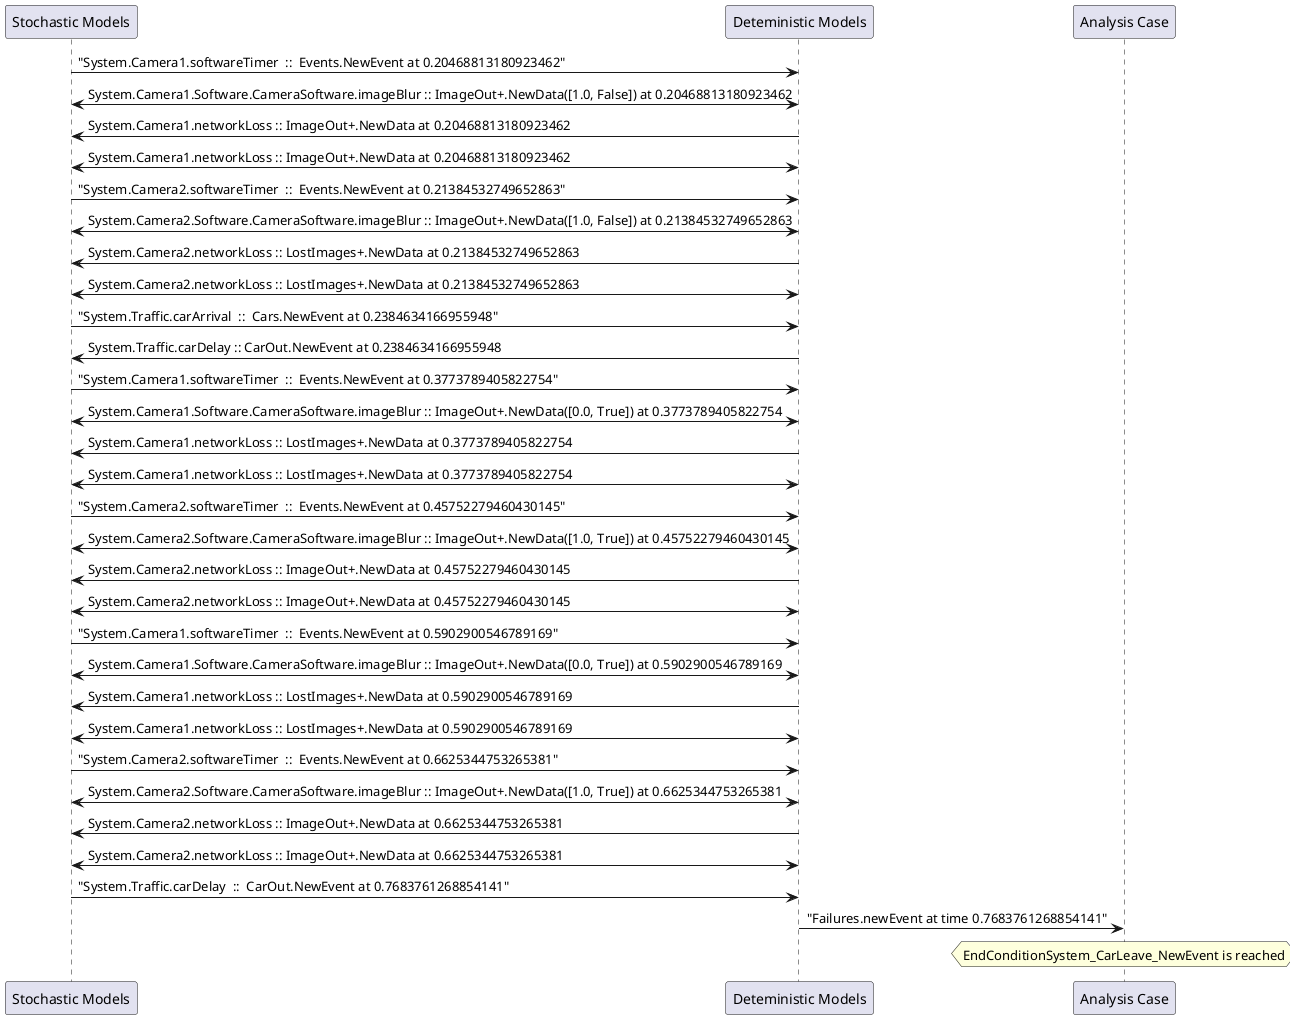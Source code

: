 
	@startuml
	participant "Stochastic Models" as stochmodel
	participant "Deteministic Models" as detmodel
	participant "Analysis Case" as analysis
	{5165_stop} stochmodel -> detmodel : "System.Camera1.softwareTimer  ::  Events.NewEvent at 0.20468813180923462"
detmodel <-> stochmodel : System.Camera1.Software.CameraSoftware.imageBlur :: ImageOut+.NewData([1.0, False]) at 0.20468813180923462
detmodel -> stochmodel : System.Camera1.networkLoss :: ImageOut+.NewData at 0.20468813180923462
detmodel <-> stochmodel : System.Camera1.networkLoss :: ImageOut+.NewData at 0.20468813180923462
{5181_stop} stochmodel -> detmodel : "System.Camera2.softwareTimer  ::  Events.NewEvent at 0.21384532749652863"
detmodel <-> stochmodel : System.Camera2.Software.CameraSoftware.imageBlur :: ImageOut+.NewData([1.0, False]) at 0.21384532749652863
detmodel -> stochmodel : System.Camera2.networkLoss :: LostImages+.NewData at 0.21384532749652863
detmodel <-> stochmodel : System.Camera2.networkLoss :: LostImages+.NewData at 0.21384532749652863
{5196_stop} stochmodel -> detmodel : "System.Traffic.carArrival  ::  Cars.NewEvent at 0.2384634166955948"
{5202_start} detmodel -> stochmodel : System.Traffic.carDelay :: CarOut.NewEvent at 0.2384634166955948
{5166_stop} stochmodel -> detmodel : "System.Camera1.softwareTimer  ::  Events.NewEvent at 0.3773789405822754"
detmodel <-> stochmodel : System.Camera1.Software.CameraSoftware.imageBlur :: ImageOut+.NewData([0.0, True]) at 0.3773789405822754
detmodel -> stochmodel : System.Camera1.networkLoss :: LostImages+.NewData at 0.3773789405822754
detmodel <-> stochmodel : System.Camera1.networkLoss :: LostImages+.NewData at 0.3773789405822754
{5182_stop} stochmodel -> detmodel : "System.Camera2.softwareTimer  ::  Events.NewEvent at 0.45752279460430145"
detmodel <-> stochmodel : System.Camera2.Software.CameraSoftware.imageBlur :: ImageOut+.NewData([1.0, True]) at 0.45752279460430145
detmodel -> stochmodel : System.Camera2.networkLoss :: ImageOut+.NewData at 0.45752279460430145
detmodel <-> stochmodel : System.Camera2.networkLoss :: ImageOut+.NewData at 0.45752279460430145
{5167_stop} stochmodel -> detmodel : "System.Camera1.softwareTimer  ::  Events.NewEvent at 0.5902900546789169"
detmodel <-> stochmodel : System.Camera1.Software.CameraSoftware.imageBlur :: ImageOut+.NewData([0.0, True]) at 0.5902900546789169
detmodel -> stochmodel : System.Camera1.networkLoss :: LostImages+.NewData at 0.5902900546789169
detmodel <-> stochmodel : System.Camera1.networkLoss :: LostImages+.NewData at 0.5902900546789169
{5183_stop} stochmodel -> detmodel : "System.Camera2.softwareTimer  ::  Events.NewEvent at 0.6625344753265381"
detmodel <-> stochmodel : System.Camera2.Software.CameraSoftware.imageBlur :: ImageOut+.NewData([1.0, True]) at 0.6625344753265381
detmodel -> stochmodel : System.Camera2.networkLoss :: ImageOut+.NewData at 0.6625344753265381
detmodel <-> stochmodel : System.Camera2.networkLoss :: ImageOut+.NewData at 0.6625344753265381
{5202_stop} stochmodel -> detmodel : "System.Traffic.carDelay  ::  CarOut.NewEvent at 0.7683761268854141"
{5202_start} <-> {5202_stop} : delay
detmodel -> analysis : "Failures.newEvent at time 0.7683761268854141"
hnote over analysis 
EndConditionSystem_CarLeave_NewEvent is reached
endnote
@enduml